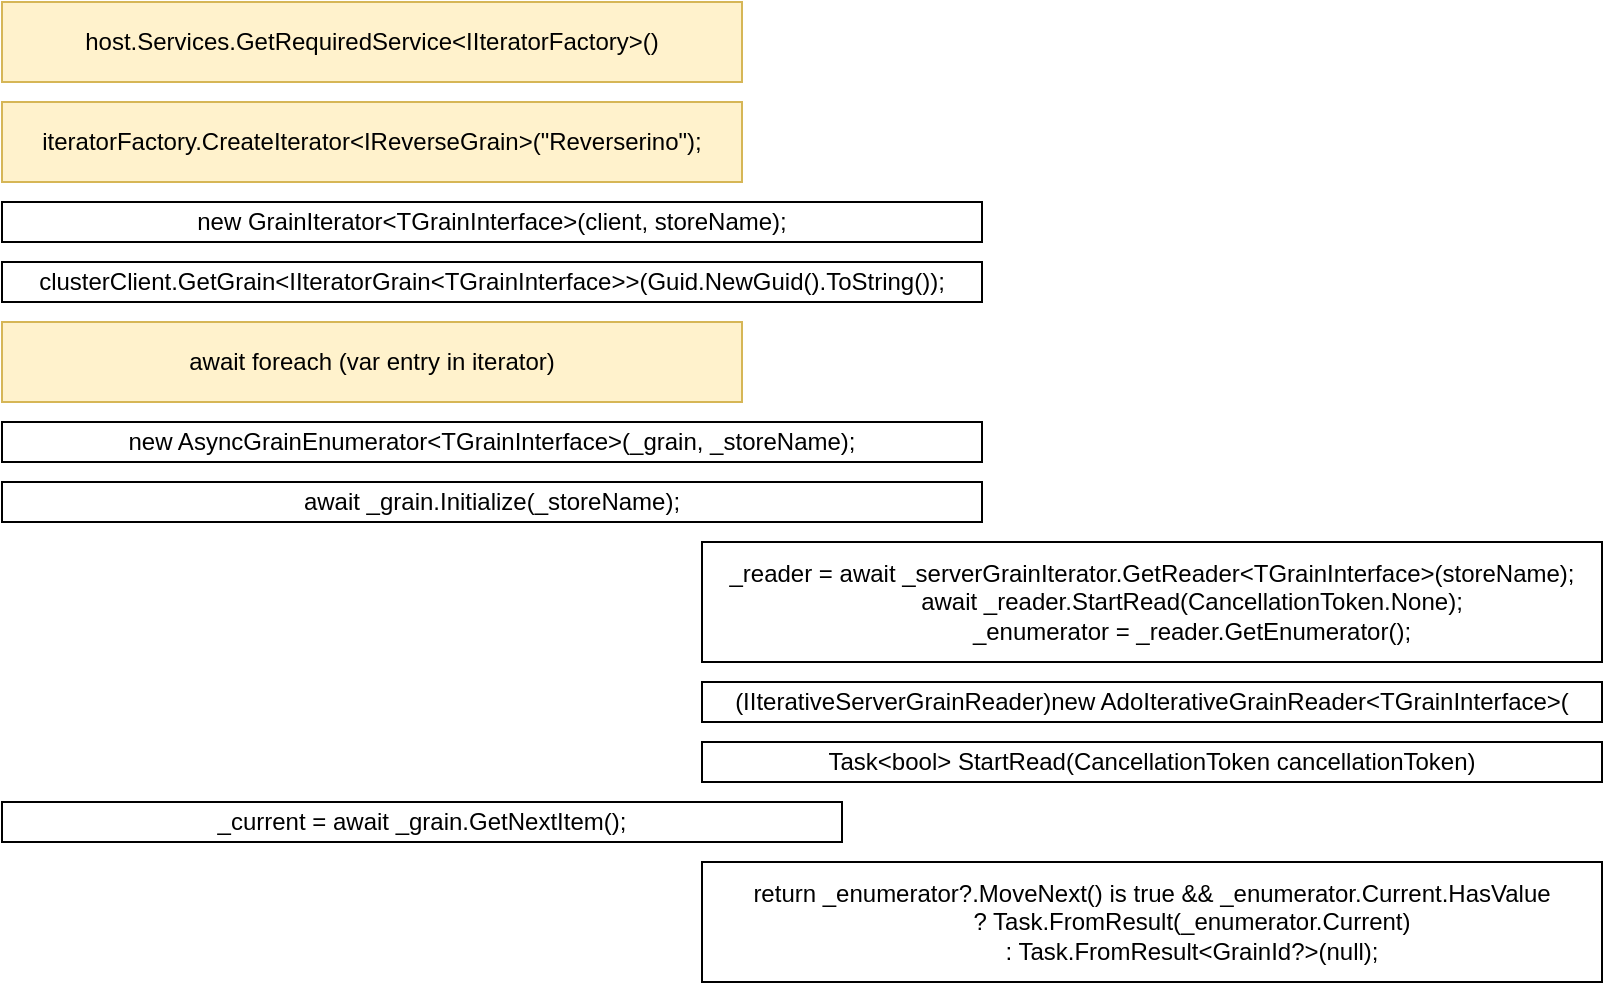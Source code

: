 <mxfile version="21.6.5" type="device">
  <diagram name="Seite-1" id="qPY-HCbAXgNEvW4PMWzV">
    <mxGraphModel dx="973" dy="831" grid="1" gridSize="10" guides="1" tooltips="1" connect="1" arrows="1" fold="1" page="1" pageScale="1" pageWidth="827" pageHeight="1169" math="0" shadow="0">
      <root>
        <mxCell id="0" />
        <mxCell id="1" parent="0" />
        <mxCell id="JxxPql67Ojmffoyq4T9h-1" value="host.Services.GetRequiredService&amp;lt;IIteratorFactory&amp;gt;()" style="rounded=0;whiteSpace=wrap;html=1;fillColor=#fff2cc;strokeColor=#d6b656;" vertex="1" parent="1">
          <mxGeometry x="10" y="10" width="370" height="40" as="geometry" />
        </mxCell>
        <mxCell id="JxxPql67Ojmffoyq4T9h-2" value="iteratorFactory.CreateIterator&amp;lt;IReverseGrain&amp;gt;(&quot;Reverserino&quot;);" style="rounded=0;whiteSpace=wrap;html=1;fillColor=#fff2cc;strokeColor=#d6b656;" vertex="1" parent="1">
          <mxGeometry x="10" y="60" width="370" height="40" as="geometry" />
        </mxCell>
        <mxCell id="JxxPql67Ojmffoyq4T9h-3" value="await foreach (var entry in iterator)" style="rounded=0;whiteSpace=wrap;html=1;fillColor=#fff2cc;strokeColor=#d6b656;" vertex="1" parent="1">
          <mxGeometry x="10" y="170" width="370" height="40" as="geometry" />
        </mxCell>
        <mxCell id="JxxPql67Ojmffoyq4T9h-4" value="new GrainIterator&amp;lt;TGrainInterface&amp;gt;(client, storeName);" style="rounded=0;whiteSpace=wrap;html=1;" vertex="1" parent="1">
          <mxGeometry x="10" y="110" width="490" height="20" as="geometry" />
        </mxCell>
        <mxCell id="JxxPql67Ojmffoyq4T9h-5" value="clusterClient.GetGrain&amp;lt;IIteratorGrain&amp;lt;TGrainInterface&amp;gt;&amp;gt;(Guid.NewGuid().ToString());" style="rounded=0;whiteSpace=wrap;html=1;" vertex="1" parent="1">
          <mxGeometry x="10" y="140" width="490" height="20" as="geometry" />
        </mxCell>
        <mxCell id="JxxPql67Ojmffoyq4T9h-6" value="new AsyncGrainEnumerator&amp;lt;TGrainInterface&amp;gt;(_grain, _storeName);" style="rounded=0;whiteSpace=wrap;html=1;" vertex="1" parent="1">
          <mxGeometry x="10" y="220" width="490" height="20" as="geometry" />
        </mxCell>
        <mxCell id="JxxPql67Ojmffoyq4T9h-7" value="await _grain.Initialize(_storeName);" style="rounded=0;whiteSpace=wrap;html=1;" vertex="1" parent="1">
          <mxGeometry x="10" y="250" width="490" height="20" as="geometry" />
        </mxCell>
        <mxCell id="JxxPql67Ojmffoyq4T9h-8" value="&lt;div&gt;_reader = await _serverGrainIterator.GetReader&amp;lt;TGrainInterface&amp;gt;(storeName);&lt;/div&gt;&lt;div&gt;&amp;nbsp; &amp;nbsp; &amp;nbsp; &amp;nbsp; &amp;nbsp; &amp;nbsp; await _reader.StartRead(CancellationToken.None);&lt;/div&gt;&lt;div&gt;&amp;nbsp; &amp;nbsp; &amp;nbsp; &amp;nbsp; &amp;nbsp; &amp;nbsp; _enumerator = _reader.GetEnumerator();&lt;/div&gt;" style="rounded=0;whiteSpace=wrap;html=1;" vertex="1" parent="1">
          <mxGeometry x="360" y="280" width="450" height="60" as="geometry" />
        </mxCell>
        <mxCell id="JxxPql67Ojmffoyq4T9h-9" value="_current = await _grain.GetNextItem();" style="rounded=0;whiteSpace=wrap;html=1;" vertex="1" parent="1">
          <mxGeometry x="10" y="410" width="420" height="20" as="geometry" />
        </mxCell>
        <mxCell id="JxxPql67Ojmffoyq4T9h-10" value="&lt;div&gt;return _enumerator?.MoveNext() is true &amp;amp;&amp;amp; _enumerator.Current.HasValue&lt;/div&gt;&lt;div&gt;&amp;nbsp; &amp;nbsp; &amp;nbsp; &amp;nbsp; &amp;nbsp; &amp;nbsp; ? Task.FromResult(_enumerator.Current)&lt;/div&gt;&lt;div&gt;&amp;nbsp; &amp;nbsp; &amp;nbsp; &amp;nbsp; &amp;nbsp; &amp;nbsp; : Task.FromResult&amp;lt;GrainId?&amp;gt;(null);&lt;/div&gt;" style="rounded=0;whiteSpace=wrap;html=1;" vertex="1" parent="1">
          <mxGeometry x="360" y="440" width="450" height="60" as="geometry" />
        </mxCell>
        <mxCell id="JxxPql67Ojmffoyq4T9h-11" value="(IIterativeServerGrainReader)new AdoIterativeGrainReader&amp;lt;TGrainInterface&amp;gt;(" style="rounded=0;whiteSpace=wrap;html=1;" vertex="1" parent="1">
          <mxGeometry x="360" y="350" width="450" height="20" as="geometry" />
        </mxCell>
        <mxCell id="JxxPql67Ojmffoyq4T9h-12" value="Task&amp;lt;bool&amp;gt; StartRead(CancellationToken cancellationToken)" style="rounded=0;whiteSpace=wrap;html=1;" vertex="1" parent="1">
          <mxGeometry x="360" y="380" width="450" height="20" as="geometry" />
        </mxCell>
      </root>
    </mxGraphModel>
  </diagram>
</mxfile>
